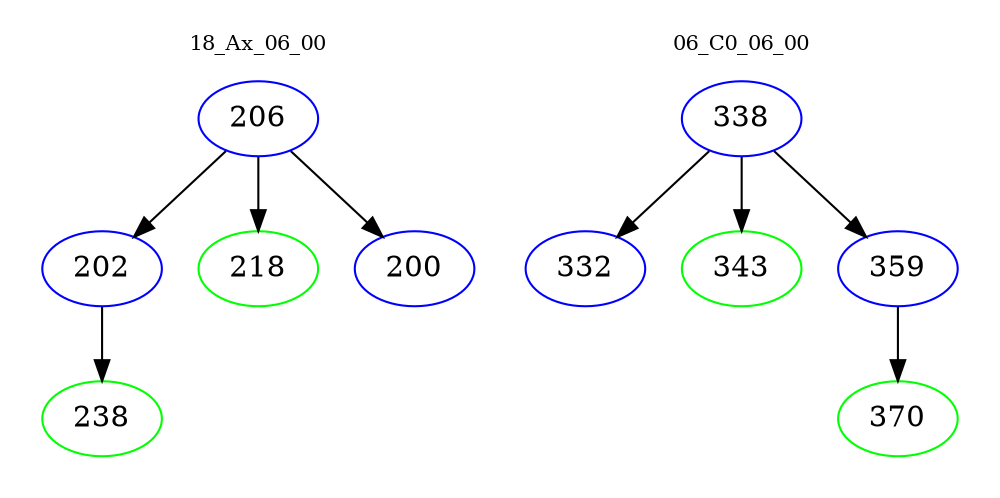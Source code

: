 digraph{
subgraph cluster_0 {
color = white
label = "18_Ax_06_00";
fontsize=10;
T0_206 [label="206", color="blue"]
T0_206 -> T0_202 [color="black"]
T0_202 [label="202", color="blue"]
T0_202 -> T0_238 [color="black"]
T0_238 [label="238", color="green"]
T0_206 -> T0_218 [color="black"]
T0_218 [label="218", color="green"]
T0_206 -> T0_200 [color="black"]
T0_200 [label="200", color="blue"]
}
subgraph cluster_1 {
color = white
label = "06_C0_06_00";
fontsize=10;
T1_338 [label="338", color="blue"]
T1_338 -> T1_332 [color="black"]
T1_332 [label="332", color="blue"]
T1_338 -> T1_343 [color="black"]
T1_343 [label="343", color="green"]
T1_338 -> T1_359 [color="black"]
T1_359 [label="359", color="blue"]
T1_359 -> T1_370 [color="black"]
T1_370 [label="370", color="green"]
}
}
